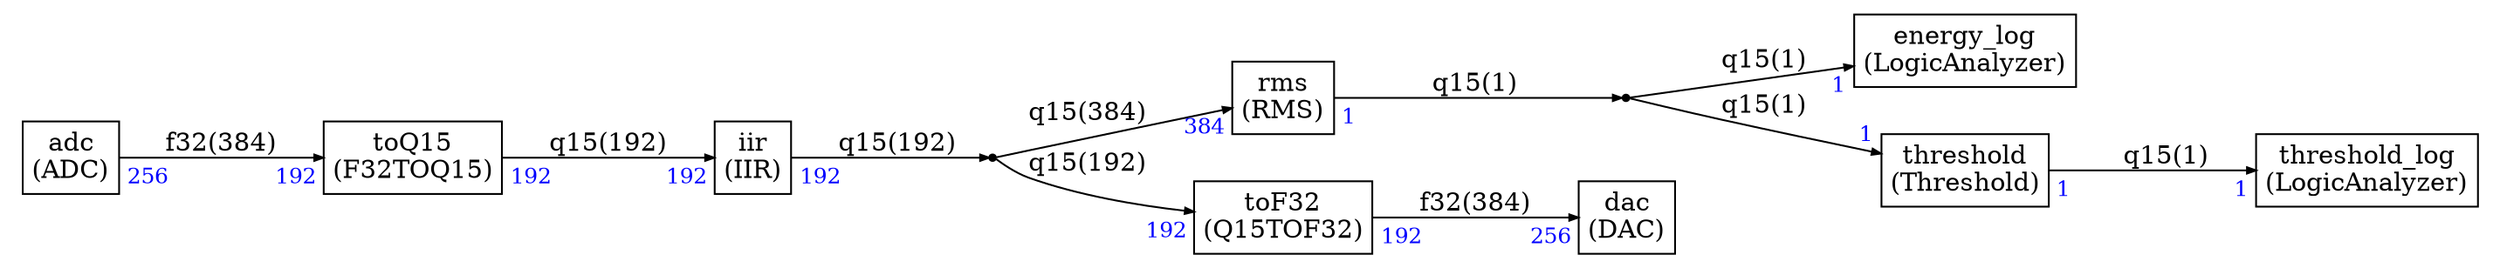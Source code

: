 



digraph structs {
    node [shape=plaintext]
    rankdir=LR
    edge [arrowsize=0.5]
    fontname="times"


adc [label=<
<TABLE BORDER="0" CELLBORDER="1" CELLSPACING="0" CELLPADDING="4">
  <TR>
    <TD ALIGN="CENTER" PORT="i">adc<BR/>(ADC)</TD>
  </TR>
</TABLE>>];

dac [label=<
<TABLE BORDER="0" CELLBORDER="1" CELLSPACING="0" CELLPADDING="4">
  <TR>
    <TD ALIGN="CENTER" PORT="i">dac<BR/>(DAC)</TD>
  </TR>
</TABLE>>];

dup0 [shape=point,label=dup0]

dup1 [shape=point,label=dup1]

energy_log [label=<
<TABLE BORDER="0" CELLBORDER="1" CELLSPACING="0" CELLPADDING="4">
  <TR>
    <TD ALIGN="CENTER" PORT="i">energy_log<BR/>(LogicAnalyzer)</TD>
  </TR>
</TABLE>>];

iir [label=<
<TABLE BORDER="0" CELLBORDER="1" CELLSPACING="0" CELLPADDING="4">
  <TR>
    <TD ALIGN="CENTER" PORT="i">iir<BR/>(IIR)</TD>
  </TR>
</TABLE>>];

rms [label=<
<TABLE BORDER="0" CELLBORDER="1" CELLSPACING="0" CELLPADDING="4">
  <TR>
    <TD ALIGN="CENTER" PORT="i">rms<BR/>(RMS)</TD>
  </TR>
</TABLE>>];

threshold [label=<
<TABLE BORDER="0" CELLBORDER="1" CELLSPACING="0" CELLPADDING="4">
  <TR>
    <TD ALIGN="CENTER" PORT="i">threshold<BR/>(Threshold)</TD>
  </TR>
</TABLE>>];

threshold_log [label=<
<TABLE BORDER="0" CELLBORDER="1" CELLSPACING="0" CELLPADDING="4">
  <TR>
    <TD ALIGN="CENTER" PORT="i">threshold_log<BR/>(LogicAnalyzer)</TD>
  </TR>
</TABLE>>];

toF32 [label=<
<TABLE BORDER="0" CELLBORDER="1" CELLSPACING="0" CELLPADDING="4">
  <TR>
    <TD ALIGN="CENTER" PORT="i">toF32<BR/>(Q15TOF32)</TD>
  </TR>
</TABLE>>];

toQ15 [label=<
<TABLE BORDER="0" CELLBORDER="1" CELLSPACING="0" CELLPADDING="4">
  <TR>
    <TD ALIGN="CENTER" PORT="i">toQ15<BR/>(F32TOQ15)</TD>
  </TR>
</TABLE>>];



adc:i -> toQ15:i [label="f32(384)"
,headlabel=<<TABLE BORDER="0" CELLPADDING="2"><TR><TD><FONT COLOR="blue" POINT-SIZE="12.0" >192</FONT>
</TD></TR></TABLE>>
,taillabel=<<TABLE BORDER="0" CELLPADDING="2"><TR><TD><FONT COLOR="blue" POINT-SIZE="12.0" >256</FONT>
</TD></TR></TABLE>>]

toQ15:i -> iir:i [label="q15(192)"
,headlabel=<<TABLE BORDER="0" CELLPADDING="2"><TR><TD><FONT COLOR="blue" POINT-SIZE="12.0" >192</FONT>
</TD></TR></TABLE>>
,taillabel=<<TABLE BORDER="0" CELLPADDING="2"><TR><TD><FONT COLOR="blue" POINT-SIZE="12.0" >192</FONT>
</TD></TR></TABLE>>]

toF32:i -> dac:i [label="f32(384)"
,headlabel=<<TABLE BORDER="0" CELLPADDING="2"><TR><TD><FONT COLOR="blue" POINT-SIZE="12.0" >256</FONT>
</TD></TR></TABLE>>
,taillabel=<<TABLE BORDER="0" CELLPADDING="2"><TR><TD><FONT COLOR="blue" POINT-SIZE="12.0" >192</FONT>
</TD></TR></TABLE>>]

threshold:i -> threshold_log:i [label="q15(1)"
,headlabel=<<TABLE BORDER="0" CELLPADDING="2"><TR><TD><FONT COLOR="blue" POINT-SIZE="12.0" >1</FONT>
</TD></TR></TABLE>>
,taillabel=<<TABLE BORDER="0" CELLPADDING="2"><TR><TD><FONT COLOR="blue" POINT-SIZE="12.0" >1</FONT>
</TD></TR></TABLE>>]

iir:i ->  
dup0 [label="q15(192)"

,taillabel=<<TABLE BORDER="0" CELLPADDING="2"><TR><TD><FONT COLOR="blue" POINT-SIZE="12.0" >192</FONT>
</TD></TR></TABLE>>]

 
dup0 -> toF32:i [label="q15(192)"
,headlabel=<<TABLE BORDER="0" CELLPADDING="2"><TR><TD><FONT COLOR="blue" POINT-SIZE="12.0" >192</FONT>
</TD></TR></TABLE>>
]

 
dup0 -> rms:i [label="q15(384)"
,headlabel=<<TABLE BORDER="0" CELLPADDING="2"><TR><TD><FONT COLOR="blue" POINT-SIZE="12.0" >384</FONT>
</TD></TR></TABLE>>
]

rms:i ->  
dup1 [label="q15(1)"

,taillabel=<<TABLE BORDER="0" CELLPADDING="2"><TR><TD><FONT COLOR="blue" POINT-SIZE="12.0" >1</FONT>
</TD></TR></TABLE>>]

 
dup1 -> threshold:i [label="q15(1)"
,headlabel=<<TABLE BORDER="0" CELLPADDING="2"><TR><TD><FONT COLOR="blue" POINT-SIZE="12.0" >1</FONT>
</TD></TR></TABLE>>
]

 
dup1 -> energy_log:i [label="q15(1)"
,headlabel=<<TABLE BORDER="0" CELLPADDING="2"><TR><TD><FONT COLOR="blue" POINT-SIZE="12.0" >1</FONT>
</TD></TR></TABLE>>
]


}
